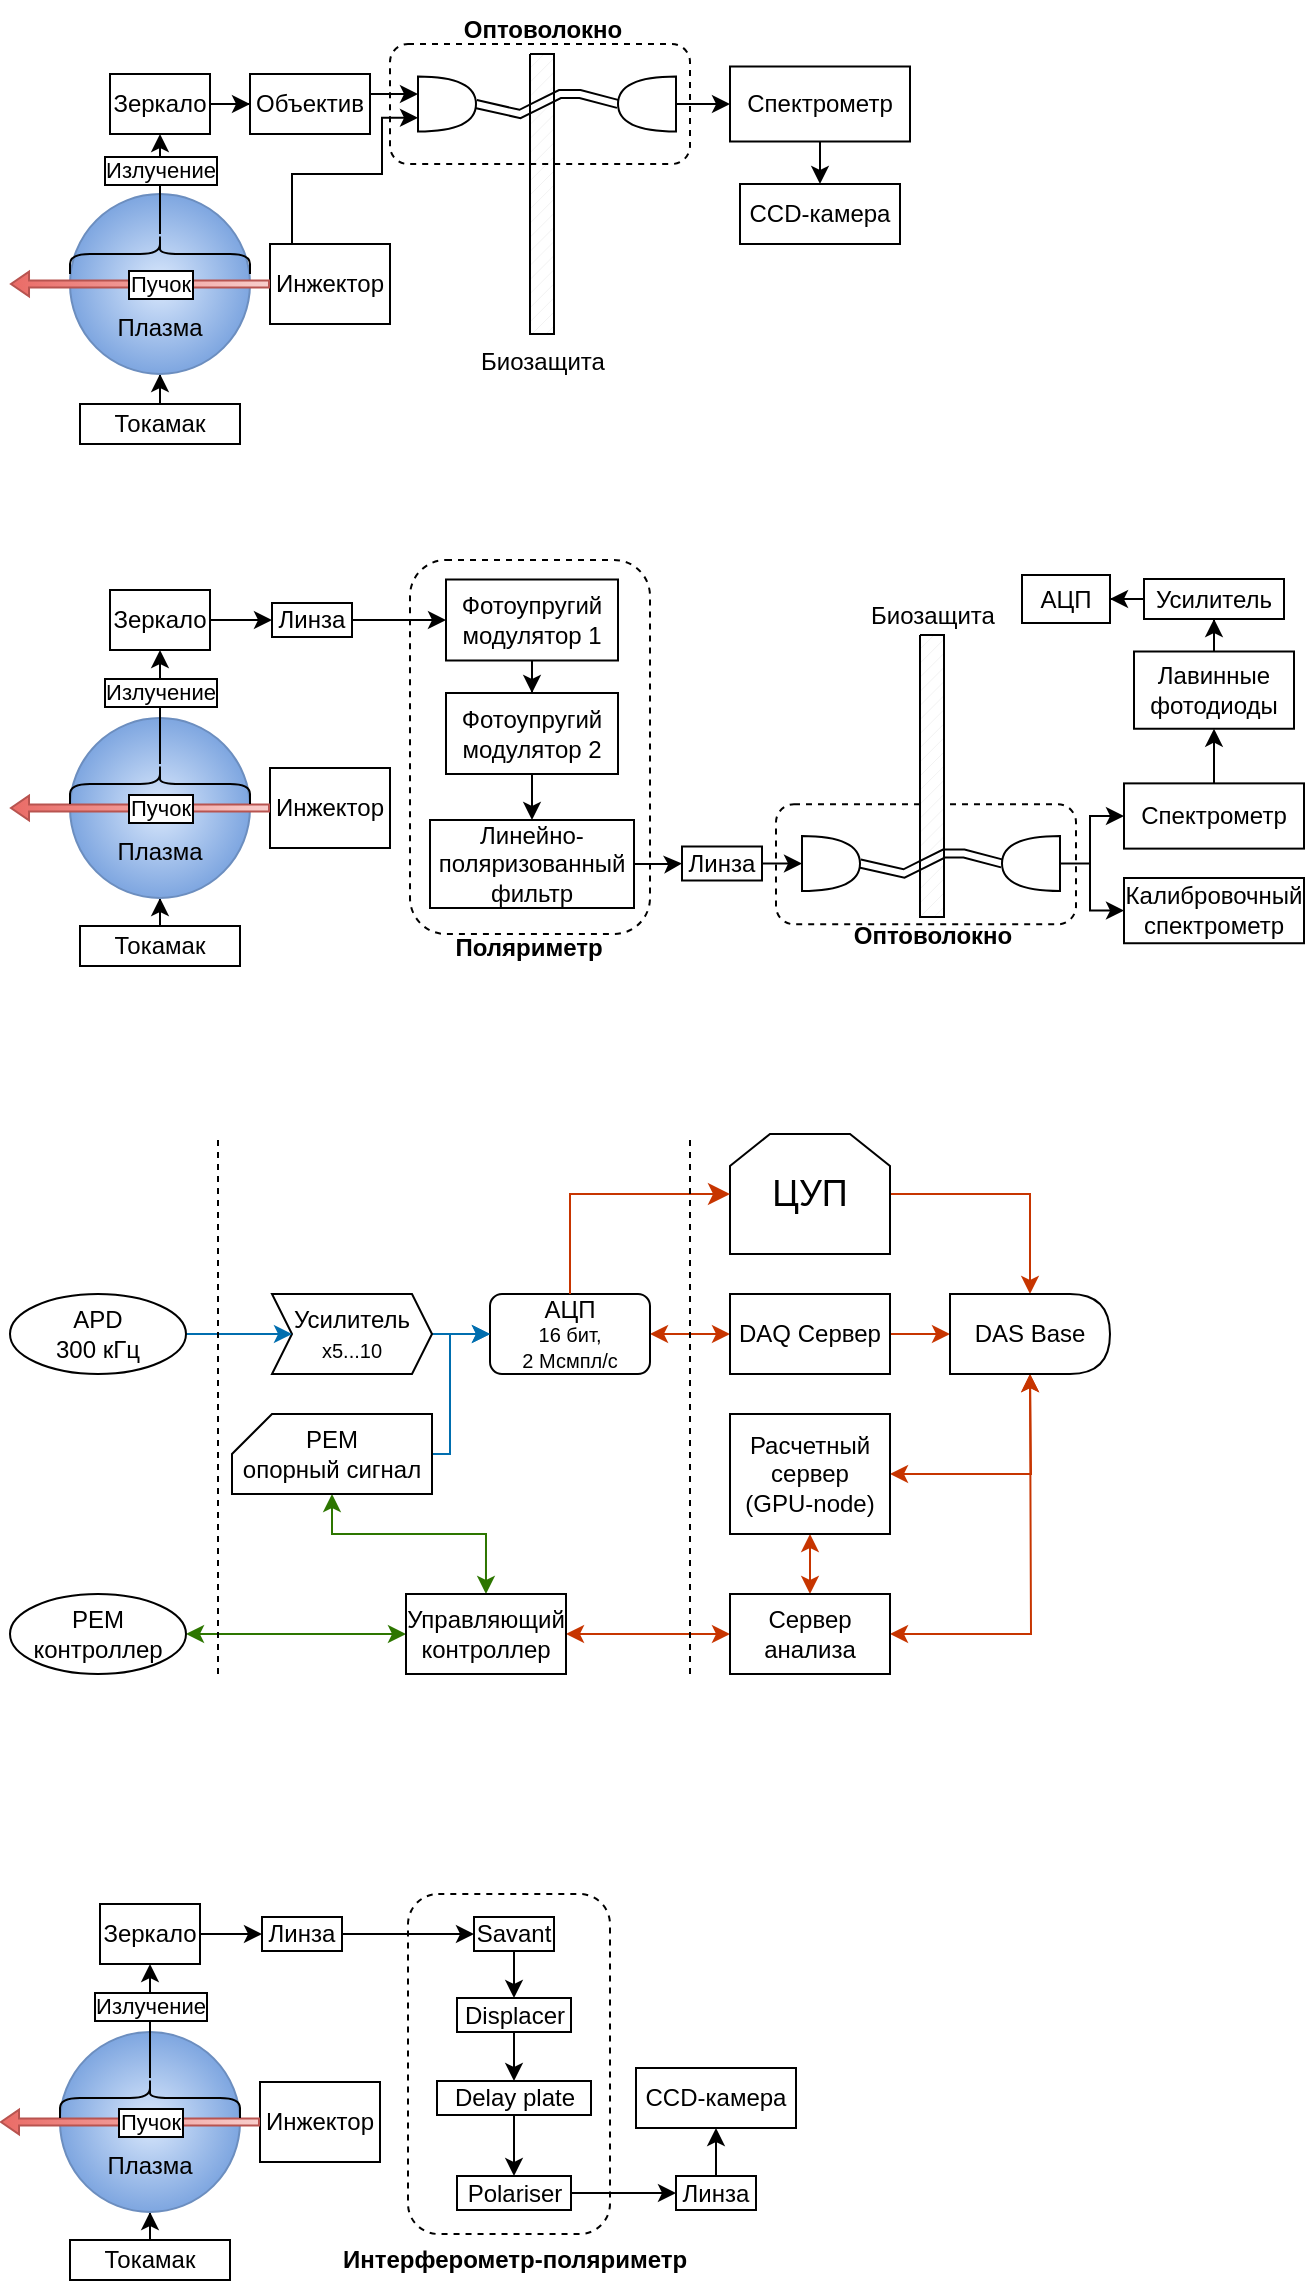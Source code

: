 <mxfile version="24.2.1" type="github">
  <diagram name="Страница — 1" id="sO5Hfu04q_IPDvUDmRCp">
    <mxGraphModel dx="797" dy="477" grid="1" gridSize="10" guides="1" tooltips="1" connect="1" arrows="1" fold="1" page="1" pageScale="1" pageWidth="827" pageHeight="1169" math="0" shadow="0">
      <root>
        <mxCell id="0" />
        <mxCell id="1" parent="0" />
        <mxCell id="oVD-AEJCte70YSTXyg2e-155" value="&lt;div&gt;&lt;br&gt;&lt;/div&gt;" style="rounded=1;whiteSpace=wrap;html=1;fillColor=none;dashed=1;" parent="1" vertex="1">
          <mxGeometry x="423" y="485.13" width="150" height="60" as="geometry" />
        </mxCell>
        <mxCell id="oVD-AEJCte70YSTXyg2e-120" value="" style="rounded=1;whiteSpace=wrap;html=1;dashed=1;fillColor=none;" parent="1" vertex="1">
          <mxGeometry x="240" y="363" width="120" height="187" as="geometry" />
        </mxCell>
        <mxCell id="oVD-AEJCte70YSTXyg2e-181" style="edgeStyle=orthogonalEdgeStyle;rounded=0;orthogonalLoop=1;jettySize=auto;html=1;exitX=0.25;exitY=0;exitDx=0;exitDy=0;entryX=0;entryY=0.75;entryDx=0;entryDy=0;entryPerimeter=0;" parent="1" source="oVD-AEJCte70YSTXyg2e-20" target="oVD-AEJCte70YSTXyg2e-131" edge="1">
          <mxGeometry relative="1" as="geometry">
            <mxPoint x="240.0" y="141.875" as="targetPoint" />
            <mxPoint x="181" y="205" as="sourcePoint" />
            <Array as="points">
              <mxPoint x="181" y="205" />
              <mxPoint x="181" y="170" />
              <mxPoint x="226" y="170" />
              <mxPoint x="226" y="142" />
            </Array>
          </mxGeometry>
        </mxCell>
        <mxCell id="oVD-AEJCte70YSTXyg2e-20" value="Инжектор" style="rounded=0;whiteSpace=wrap;html=1;" parent="1" vertex="1">
          <mxGeometry x="170" y="205" width="60" height="40" as="geometry" />
        </mxCell>
        <mxCell id="oVD-AEJCte70YSTXyg2e-39" value="" style="edgeStyle=orthogonalEdgeStyle;rounded=0;orthogonalLoop=1;jettySize=auto;html=1;" parent="1" source="oVD-AEJCte70YSTXyg2e-21" target="oVD-AEJCte70YSTXyg2e-29" edge="1">
          <mxGeometry relative="1" as="geometry" />
        </mxCell>
        <mxCell id="oVD-AEJCte70YSTXyg2e-21" value="Токамак" style="rounded=0;whiteSpace=wrap;html=1;" parent="1" vertex="1">
          <mxGeometry x="75" y="285" width="80" height="20" as="geometry" />
        </mxCell>
        <mxCell id="oVD-AEJCte70YSTXyg2e-29" value="&lt;div&gt;&lt;br&gt;&lt;/div&gt;&lt;div&gt;&lt;br&gt;&lt;/div&gt;&lt;div&gt;&lt;br&gt;&lt;/div&gt;&lt;div&gt;&lt;span style=&quot;background-color: initial;&quot;&gt;Плазма&lt;/span&gt;&lt;br&gt;&lt;/div&gt;" style="ellipse;whiteSpace=wrap;html=1;aspect=fixed;fillColor=#dae8fc;strokeColor=#6c8ebf;gradientColor=#7ea6e0;gradientDirection=radial;" parent="1" vertex="1">
          <mxGeometry x="70" y="180" width="90" height="90" as="geometry" />
        </mxCell>
        <mxCell id="oVD-AEJCte70YSTXyg2e-32" value="" style="shape=flexArrow;endArrow=classic;html=1;rounded=0;exitX=0;exitY=0.5;exitDx=0;exitDy=0;fillColor=#f8cecc;width=3.6;endSize=2.668;endWidth=7.76;gradientColor=#ea6b66;strokeColor=#b85450;gradientDirection=west;" parent="1" source="oVD-AEJCte70YSTXyg2e-20" edge="1">
          <mxGeometry width="50" height="50" relative="1" as="geometry">
            <mxPoint x="130" y="130" as="sourcePoint" />
            <mxPoint x="40" y="225" as="targetPoint" />
          </mxGeometry>
        </mxCell>
        <mxCell id="oVD-AEJCte70YSTXyg2e-33" value="Пучок" style="edgeLabel;html=1;align=center;verticalAlign=middle;resizable=0;points=[];labelBorderColor=default;" parent="oVD-AEJCte70YSTXyg2e-32" vertex="1" connectable="0">
          <mxGeometry x="-0.342" y="1" relative="1" as="geometry">
            <mxPoint x="-12" y="-1" as="offset" />
          </mxGeometry>
        </mxCell>
        <mxCell id="oVD-AEJCte70YSTXyg2e-44" value="" style="edgeStyle=orthogonalEdgeStyle;rounded=0;orthogonalLoop=1;jettySize=auto;html=1;" parent="1" source="oVD-AEJCte70YSTXyg2e-42" target="oVD-AEJCte70YSTXyg2e-43" edge="1">
          <mxGeometry relative="1" as="geometry" />
        </mxCell>
        <mxCell id="oVD-AEJCte70YSTXyg2e-45" value="Излучение" style="edgeLabel;html=1;align=center;verticalAlign=middle;resizable=0;points=[];labelBorderColor=default;" parent="oVD-AEJCte70YSTXyg2e-44" vertex="1" connectable="0">
          <mxGeometry x="-0.405" relative="1" as="geometry">
            <mxPoint y="-17" as="offset" />
          </mxGeometry>
        </mxCell>
        <mxCell id="oVD-AEJCte70YSTXyg2e-42" value="" style="shape=curlyBracket;whiteSpace=wrap;html=1;rounded=1;flipH=1;labelPosition=right;verticalLabelPosition=middle;align=left;verticalAlign=middle;rotation=-90;size=0.5;" parent="1" vertex="1">
          <mxGeometry x="105" y="165" width="20" height="90" as="geometry" />
        </mxCell>
        <mxCell id="oVD-AEJCte70YSTXyg2e-47" value="" style="edgeStyle=orthogonalEdgeStyle;rounded=0;orthogonalLoop=1;jettySize=auto;html=1;" parent="1" source="oVD-AEJCte70YSTXyg2e-43" target="oVD-AEJCte70YSTXyg2e-46" edge="1">
          <mxGeometry relative="1" as="geometry" />
        </mxCell>
        <mxCell id="oVD-AEJCte70YSTXyg2e-43" value="Зеркало" style="rounded=0;whiteSpace=wrap;html=1;" parent="1" vertex="1">
          <mxGeometry x="90" y="120" width="50" height="30" as="geometry" />
        </mxCell>
        <mxCell id="oVD-AEJCte70YSTXyg2e-133" value="" style="edgeStyle=orthogonalEdgeStyle;rounded=0;orthogonalLoop=1;jettySize=auto;html=1;" parent="1" source="oVD-AEJCte70YSTXyg2e-46" target="oVD-AEJCte70YSTXyg2e-131" edge="1">
          <mxGeometry relative="1" as="geometry">
            <Array as="points">
              <mxPoint x="230" y="130" />
              <mxPoint x="230" y="130" />
            </Array>
          </mxGeometry>
        </mxCell>
        <mxCell id="oVD-AEJCte70YSTXyg2e-46" value="Объектив" style="rounded=0;whiteSpace=wrap;html=1;" parent="1" vertex="1">
          <mxGeometry x="160" y="120" width="60" height="30" as="geometry" />
        </mxCell>
        <mxCell id="oVD-AEJCte70YSTXyg2e-52" value="Биозащита" style="verticalLabelPosition=bottom;verticalAlign=top;html=1;shape=mxgraph.basic.patternFillRect;fillStyle=diag;step=5;fillStrokeWidth=0.2;fillStrokeColor=#dddddd;" parent="1" vertex="1">
          <mxGeometry x="300" y="110" width="12" height="140" as="geometry" />
        </mxCell>
        <mxCell id="oVD-AEJCte70YSTXyg2e-54" value="" style="curved=1;endArrow=classic;html=1;rounded=0;exitX=1;exitY=0.5;exitDx=0;exitDy=0;entryX=1;entryY=0.5;entryDx=0;entryDy=0;shape=link;entryPerimeter=0;exitPerimeter=0;" parent="1" source="oVD-AEJCte70YSTXyg2e-131" target="oVD-AEJCte70YSTXyg2e-136" edge="1">
          <mxGeometry width="50" height="50" relative="1" as="geometry">
            <mxPoint x="275" y="135" as="sourcePoint" />
            <mxPoint x="345" y="135" as="targetPoint" />
            <Array as="points">
              <mxPoint x="295" y="140" />
              <mxPoint x="305" y="135" />
              <mxPoint x="315" y="130" />
              <mxPoint x="325" y="130" />
            </Array>
          </mxGeometry>
        </mxCell>
        <mxCell id="oVD-AEJCte70YSTXyg2e-174" value="" style="edgeStyle=orthogonalEdgeStyle;rounded=0;orthogonalLoop=1;jettySize=auto;html=1;" parent="1" source="oVD-AEJCte70YSTXyg2e-56" target="oVD-AEJCte70YSTXyg2e-58" edge="1">
          <mxGeometry relative="1" as="geometry" />
        </mxCell>
        <mxCell id="oVD-AEJCte70YSTXyg2e-56" value="Спектрометр" style="rounded=0;whiteSpace=wrap;html=1;" parent="1" vertex="1">
          <mxGeometry x="400" y="116.25" width="90" height="37.5" as="geometry" />
        </mxCell>
        <mxCell id="oVD-AEJCte70YSTXyg2e-58" value="CCD-камера" style="rounded=0;whiteSpace=wrap;html=1;" parent="1" vertex="1">
          <mxGeometry x="405" y="175" width="80" height="30" as="geometry" />
        </mxCell>
        <mxCell id="oVD-AEJCte70YSTXyg2e-81" value="Инжектор" style="rounded=0;whiteSpace=wrap;html=1;" parent="1" vertex="1">
          <mxGeometry x="170" y="467" width="60" height="40" as="geometry" />
        </mxCell>
        <mxCell id="oVD-AEJCte70YSTXyg2e-82" value="" style="edgeStyle=orthogonalEdgeStyle;rounded=0;orthogonalLoop=1;jettySize=auto;html=1;" parent="1" source="oVD-AEJCte70YSTXyg2e-83" target="oVD-AEJCte70YSTXyg2e-84" edge="1">
          <mxGeometry relative="1" as="geometry" />
        </mxCell>
        <mxCell id="oVD-AEJCte70YSTXyg2e-83" value="Токамак" style="rounded=0;whiteSpace=wrap;html=1;" parent="1" vertex="1">
          <mxGeometry x="75" y="546" width="80" height="20" as="geometry" />
        </mxCell>
        <mxCell id="oVD-AEJCte70YSTXyg2e-84" value="&lt;div&gt;&lt;br&gt;&lt;/div&gt;&lt;div&gt;&lt;br&gt;&lt;/div&gt;&lt;div&gt;&lt;br&gt;&lt;/div&gt;&lt;div&gt;&lt;span style=&quot;background-color: initial;&quot;&gt;Плазма&lt;/span&gt;&lt;br&gt;&lt;/div&gt;" style="ellipse;whiteSpace=wrap;html=1;aspect=fixed;fillColor=#dae8fc;strokeColor=#6c8ebf;gradientColor=#7ea6e0;gradientDirection=radial;" parent="1" vertex="1">
          <mxGeometry x="70" y="442" width="90" height="90" as="geometry" />
        </mxCell>
        <mxCell id="oVD-AEJCte70YSTXyg2e-85" value="" style="shape=flexArrow;endArrow=classic;html=1;rounded=0;exitX=0;exitY=0.5;exitDx=0;exitDy=0;fillColor=#f8cecc;width=3.6;endSize=2.668;endWidth=7.76;gradientColor=#ea6b66;strokeColor=#b85450;gradientDirection=west;" parent="1" source="oVD-AEJCte70YSTXyg2e-81" edge="1">
          <mxGeometry width="50" height="50" relative="1" as="geometry">
            <mxPoint x="130" y="392" as="sourcePoint" />
            <mxPoint x="40" y="487" as="targetPoint" />
          </mxGeometry>
        </mxCell>
        <mxCell id="oVD-AEJCte70YSTXyg2e-86" value="Пучок" style="edgeLabel;html=1;align=center;verticalAlign=middle;resizable=0;points=[];labelBorderColor=default;" parent="oVD-AEJCte70YSTXyg2e-85" vertex="1" connectable="0">
          <mxGeometry x="-0.342" y="1" relative="1" as="geometry">
            <mxPoint x="-12" y="-1" as="offset" />
          </mxGeometry>
        </mxCell>
        <mxCell id="oVD-AEJCte70YSTXyg2e-87" value="" style="edgeStyle=orthogonalEdgeStyle;rounded=0;orthogonalLoop=1;jettySize=auto;html=1;" parent="1" source="oVD-AEJCte70YSTXyg2e-89" target="oVD-AEJCte70YSTXyg2e-91" edge="1">
          <mxGeometry relative="1" as="geometry" />
        </mxCell>
        <mxCell id="oVD-AEJCte70YSTXyg2e-88" value="Излучение" style="edgeLabel;html=1;align=center;verticalAlign=middle;resizable=0;points=[];labelBorderColor=default;" parent="oVD-AEJCte70YSTXyg2e-87" vertex="1" connectable="0">
          <mxGeometry x="-0.405" relative="1" as="geometry">
            <mxPoint y="-19" as="offset" />
          </mxGeometry>
        </mxCell>
        <mxCell id="oVD-AEJCte70YSTXyg2e-89" value="" style="shape=curlyBracket;whiteSpace=wrap;html=1;rounded=1;flipH=1;labelPosition=right;verticalLabelPosition=middle;align=left;verticalAlign=middle;rotation=-90;size=0.5;" parent="1" vertex="1">
          <mxGeometry x="105" y="430" width="20" height="90" as="geometry" />
        </mxCell>
        <mxCell id="oVD-AEJCte70YSTXyg2e-103" value="" style="edgeStyle=orthogonalEdgeStyle;rounded=0;orthogonalLoop=1;jettySize=auto;html=1;" parent="1" source="oVD-AEJCte70YSTXyg2e-91" target="oVD-AEJCte70YSTXyg2e-102" edge="1">
          <mxGeometry relative="1" as="geometry" />
        </mxCell>
        <mxCell id="oVD-AEJCte70YSTXyg2e-91" value="Зеркало" style="rounded=0;whiteSpace=wrap;html=1;" parent="1" vertex="1">
          <mxGeometry x="90" y="378" width="50" height="30" as="geometry" />
        </mxCell>
        <mxCell id="oVD-AEJCte70YSTXyg2e-108" value="" style="edgeStyle=orthogonalEdgeStyle;rounded=0;orthogonalLoop=1;jettySize=auto;html=1;" parent="1" source="oVD-AEJCte70YSTXyg2e-102" target="oVD-AEJCte70YSTXyg2e-104" edge="1">
          <mxGeometry relative="1" as="geometry" />
        </mxCell>
        <mxCell id="oVD-AEJCte70YSTXyg2e-102" value="Линза" style="rounded=0;whiteSpace=wrap;html=1;" parent="1" vertex="1">
          <mxGeometry x="171" y="384.5" width="40" height="17" as="geometry" />
        </mxCell>
        <mxCell id="oVD-AEJCte70YSTXyg2e-163" value="" style="edgeStyle=orthogonalEdgeStyle;rounded=0;orthogonalLoop=1;jettySize=auto;html=1;" parent="1" source="oVD-AEJCte70YSTXyg2e-104" target="oVD-AEJCte70YSTXyg2e-107" edge="1">
          <mxGeometry relative="1" as="geometry" />
        </mxCell>
        <mxCell id="oVD-AEJCte70YSTXyg2e-104" value="Фотоупругий модулятор 1" style="rounded=0;whiteSpace=wrap;html=1;" parent="1" vertex="1">
          <mxGeometry x="258" y="372.75" width="86" height="40.5" as="geometry" />
        </mxCell>
        <mxCell id="oVD-AEJCte70YSTXyg2e-168" style="edgeStyle=orthogonalEdgeStyle;rounded=0;orthogonalLoop=1;jettySize=auto;html=1;entryX=0;entryY=0.5;entryDx=0;entryDy=0;" parent="1" source="oVD-AEJCte70YSTXyg2e-106" target="oVD-AEJCte70YSTXyg2e-111" edge="1">
          <mxGeometry relative="1" as="geometry" />
        </mxCell>
        <mxCell id="oVD-AEJCte70YSTXyg2e-106" value="Линейно-поляризованный фильтр" style="rounded=0;whiteSpace=wrap;html=1;" parent="1" vertex="1">
          <mxGeometry x="250" y="493" width="102" height="44" as="geometry" />
        </mxCell>
        <mxCell id="oVD-AEJCte70YSTXyg2e-164" value="" style="edgeStyle=orthogonalEdgeStyle;rounded=0;orthogonalLoop=1;jettySize=auto;html=1;" parent="1" source="oVD-AEJCte70YSTXyg2e-107" target="oVD-AEJCte70YSTXyg2e-106" edge="1">
          <mxGeometry relative="1" as="geometry" />
        </mxCell>
        <mxCell id="oVD-AEJCte70YSTXyg2e-107" value="Фотоупругий модулятор 2" style="rounded=0;whiteSpace=wrap;html=1;" parent="1" vertex="1">
          <mxGeometry x="258" y="429.5" width="86" height="40.5" as="geometry" />
        </mxCell>
        <mxCell id="oVD-AEJCte70YSTXyg2e-111" value="Линза" style="rounded=0;whiteSpace=wrap;html=1;" parent="1" vertex="1">
          <mxGeometry x="376" y="506.25" width="40" height="17" as="geometry" />
        </mxCell>
        <mxCell id="oVD-AEJCte70YSTXyg2e-124" value="Поляриметр" style="text;html=1;align=center;verticalAlign=middle;resizable=0;points=[];autosize=1;strokeColor=none;fillColor=none;fontStyle=1" parent="1" vertex="1">
          <mxGeometry x="254" y="542" width="90" height="30" as="geometry" />
        </mxCell>
        <mxCell id="oVD-AEJCte70YSTXyg2e-170" style="edgeStyle=orthogonalEdgeStyle;rounded=0;orthogonalLoop=1;jettySize=auto;html=1;entryX=0.5;entryY=1;entryDx=0;entryDy=0;" parent="1" source="oVD-AEJCte70YSTXyg2e-126" target="oVD-AEJCte70YSTXyg2e-129" edge="1">
          <mxGeometry relative="1" as="geometry" />
        </mxCell>
        <mxCell id="oVD-AEJCte70YSTXyg2e-188" style="edgeStyle=orthogonalEdgeStyle;rounded=0;orthogonalLoop=1;jettySize=auto;html=1;exitX=0;exitY=0.5;exitDx=0;exitDy=0;endArrow=none;endFill=0;startArrow=classic;startFill=1;" parent="1" source="oVD-AEJCte70YSTXyg2e-126" edge="1">
          <mxGeometry relative="1" as="geometry">
            <mxPoint x="580" y="520" as="targetPoint" />
          </mxGeometry>
        </mxCell>
        <mxCell id="oVD-AEJCte70YSTXyg2e-126" value="Спектрометр" style="rounded=0;whiteSpace=wrap;html=1;" parent="1" vertex="1">
          <mxGeometry x="597" y="474.69" width="90" height="32.62" as="geometry" />
        </mxCell>
        <mxCell id="oVD-AEJCte70YSTXyg2e-171" style="edgeStyle=orthogonalEdgeStyle;rounded=0;orthogonalLoop=1;jettySize=auto;html=1;entryX=0.5;entryY=1;entryDx=0;entryDy=0;" parent="1" source="oVD-AEJCte70YSTXyg2e-129" target="oVD-AEJCte70YSTXyg2e-156" edge="1">
          <mxGeometry relative="1" as="geometry" />
        </mxCell>
        <mxCell id="oVD-AEJCte70YSTXyg2e-129" value="Лавинные фотодиоды" style="rounded=0;whiteSpace=wrap;html=1;" parent="1" vertex="1">
          <mxGeometry x="602" y="408.75" width="80" height="38.62" as="geometry" />
        </mxCell>
        <mxCell id="oVD-AEJCte70YSTXyg2e-131" value="" style="shape=or;whiteSpace=wrap;html=1;" parent="1" vertex="1">
          <mxGeometry x="244" y="121.25" width="29" height="27.5" as="geometry" />
        </mxCell>
        <mxCell id="oVD-AEJCte70YSTXyg2e-137" value="" style="edgeStyle=orthogonalEdgeStyle;rounded=0;orthogonalLoop=1;jettySize=auto;html=1;" parent="1" source="oVD-AEJCte70YSTXyg2e-136" target="oVD-AEJCte70YSTXyg2e-56" edge="1">
          <mxGeometry relative="1" as="geometry" />
        </mxCell>
        <mxCell id="oVD-AEJCte70YSTXyg2e-136" value="" style="shape=or;whiteSpace=wrap;html=1;rotation=-180;" parent="1" vertex="1">
          <mxGeometry x="344" y="121.25" width="29" height="27.5" as="geometry" />
        </mxCell>
        <mxCell id="oVD-AEJCte70YSTXyg2e-140" value="Оптоволокно" style="text;html=1;align=center;verticalAlign=middle;resizable=0;points=[];autosize=1;strokeColor=none;fillColor=none;fontStyle=1" parent="1" vertex="1">
          <mxGeometry x="256" y="83.25" width="100" height="30" as="geometry" />
        </mxCell>
        <mxCell id="oVD-AEJCte70YSTXyg2e-141" value="" style="verticalLabelPosition=bottom;verticalAlign=top;html=1;shape=mxgraph.basic.patternFillRect;fillStyle=diag;step=5;fillStrokeWidth=0.2;fillStrokeColor=#dddddd;" parent="1" vertex="1">
          <mxGeometry x="495" y="400.5" width="12" height="141" as="geometry" />
        </mxCell>
        <mxCell id="oVD-AEJCte70YSTXyg2e-142" value="" style="curved=1;endArrow=classic;html=1;rounded=0;exitX=1;exitY=0.5;exitDx=0;exitDy=0;entryX=1;entryY=0.5;entryDx=0;entryDy=0;shape=link;entryPerimeter=0;exitPerimeter=0;" parent="1" source="oVD-AEJCte70YSTXyg2e-143" target="oVD-AEJCte70YSTXyg2e-144" edge="1">
          <mxGeometry width="50" height="50" relative="1" as="geometry">
            <mxPoint x="467" y="514.75" as="sourcePoint" />
            <mxPoint x="537" y="514.75" as="targetPoint" />
            <Array as="points">
              <mxPoint x="487" y="519.75" />
              <mxPoint x="497" y="514.75" />
              <mxPoint x="507" y="509.75" />
              <mxPoint x="517" y="509.75" />
            </Array>
          </mxGeometry>
        </mxCell>
        <mxCell id="oVD-AEJCte70YSTXyg2e-143" value="" style="shape=or;whiteSpace=wrap;html=1;" parent="1" vertex="1">
          <mxGeometry x="436" y="501" width="29" height="27.5" as="geometry" />
        </mxCell>
        <mxCell id="oVD-AEJCte70YSTXyg2e-144" value="" style="shape=or;whiteSpace=wrap;html=1;rotation=-180;" parent="1" vertex="1">
          <mxGeometry x="536" y="501" width="29" height="27.5" as="geometry" />
        </mxCell>
        <mxCell id="oVD-AEJCte70YSTXyg2e-146" value="Оптоволокно" style="text;html=1;align=center;verticalAlign=middle;resizable=0;points=[];autosize=1;strokeColor=none;fillColor=none;fontStyle=1" parent="1" vertex="1">
          <mxGeometry x="451" y="535.5" width="100" height="30" as="geometry" />
        </mxCell>
        <mxCell id="oVD-AEJCte70YSTXyg2e-150" style="edgeStyle=orthogonalEdgeStyle;rounded=0;orthogonalLoop=1;jettySize=auto;html=1;exitX=1;exitY=0.5;exitDx=0;exitDy=0;entryX=0;entryY=0.5;entryDx=0;entryDy=0;entryPerimeter=0;" parent="1" source="oVD-AEJCte70YSTXyg2e-111" target="oVD-AEJCte70YSTXyg2e-143" edge="1">
          <mxGeometry relative="1" as="geometry" />
        </mxCell>
        <mxCell id="oVD-AEJCte70YSTXyg2e-191" style="edgeStyle=orthogonalEdgeStyle;rounded=0;orthogonalLoop=1;jettySize=auto;html=1;entryX=1;entryY=0.5;entryDx=0;entryDy=0;" parent="1" source="oVD-AEJCte70YSTXyg2e-156" target="oVD-AEJCte70YSTXyg2e-157" edge="1">
          <mxGeometry relative="1" as="geometry" />
        </mxCell>
        <mxCell id="oVD-AEJCte70YSTXyg2e-156" value="Усилитель" style="rounded=0;whiteSpace=wrap;html=1;" parent="1" vertex="1">
          <mxGeometry x="607" y="372.5" width="70" height="20" as="geometry" />
        </mxCell>
        <mxCell id="oVD-AEJCte70YSTXyg2e-157" value="АЦП" style="rounded=0;whiteSpace=wrap;html=1;" parent="1" vertex="1">
          <mxGeometry x="546" y="370.5" width="44" height="24" as="geometry" />
        </mxCell>
        <mxCell id="oVD-AEJCte70YSTXyg2e-173" value="Биозащита" style="text;html=1;align=center;verticalAlign=middle;resizable=0;points=[];autosize=1;strokeColor=none;fillColor=none;" parent="1" vertex="1">
          <mxGeometry x="456" y="375.5" width="90" height="30" as="geometry" />
        </mxCell>
        <mxCell id="oVD-AEJCte70YSTXyg2e-138" value="&lt;div&gt;&lt;br&gt;&lt;/div&gt;" style="rounded=1;whiteSpace=wrap;html=1;fillColor=none;dashed=1;" parent="1" vertex="1">
          <mxGeometry x="230" y="105" width="150" height="60" as="geometry" />
        </mxCell>
        <mxCell id="oVD-AEJCte70YSTXyg2e-189" style="edgeStyle=orthogonalEdgeStyle;rounded=0;orthogonalLoop=1;jettySize=auto;html=1;exitX=0;exitY=0.5;exitDx=0;exitDy=0;startArrow=classic;startFill=1;endArrow=none;endFill=0;" parent="1" source="oVD-AEJCte70YSTXyg2e-182" edge="1">
          <mxGeometry relative="1" as="geometry">
            <mxPoint x="580" y="510" as="targetPoint" />
          </mxGeometry>
        </mxCell>
        <mxCell id="oVD-AEJCte70YSTXyg2e-182" value="Калибровочный спектрометр" style="rounded=0;whiteSpace=wrap;html=1;" parent="1" vertex="1">
          <mxGeometry x="597" y="522" width="90" height="32.62" as="geometry" />
        </mxCell>
        <mxCell id="oVD-AEJCte70YSTXyg2e-186" value="" style="endArrow=none;html=1;rounded=0;noJump=1;orthogonal=1;exitX=0;exitY=0.5;exitDx=0;exitDy=0;exitPerimeter=0;" parent="1" source="oVD-AEJCte70YSTXyg2e-144" edge="1">
          <mxGeometry width="50" height="50" relative="1" as="geometry">
            <mxPoint x="570" y="519.788" as="sourcePoint" />
            <mxPoint x="580" y="514.788" as="targetPoint" />
          </mxGeometry>
        </mxCell>
        <mxCell id="oVD-AEJCte70YSTXyg2e-228" style="edgeStyle=orthogonalEdgeStyle;rounded=0;orthogonalLoop=1;jettySize=auto;html=1;entryX=0.5;entryY=0;entryDx=0;entryDy=0;fillColor=#fa6800;strokeColor=#C73500;" parent="1" source="oVD-AEJCte70YSTXyg2e-192" target="oVD-AEJCte70YSTXyg2e-223" edge="1">
          <mxGeometry relative="1" as="geometry" />
        </mxCell>
        <mxCell id="oVD-AEJCte70YSTXyg2e-192" value="&lt;font style=&quot;font-size: 18px;&quot;&gt;ЦУП&lt;/font&gt;" style="shape=loopLimit;whiteSpace=wrap;html=1;" parent="1" vertex="1">
          <mxGeometry x="400" y="650" width="80" height="60" as="geometry" />
        </mxCell>
        <mxCell id="oVD-AEJCte70YSTXyg2e-229" value="" style="edgeStyle=orthogonalEdgeStyle;rounded=0;orthogonalLoop=1;jettySize=auto;html=1;startArrow=classic;startFill=1;fillColor=#fa6800;strokeColor=#C73500;" parent="1" source="oVD-AEJCte70YSTXyg2e-193" target="oVD-AEJCte70YSTXyg2e-218" edge="1">
          <mxGeometry relative="1" as="geometry" />
        </mxCell>
        <mxCell id="oVD-AEJCte70YSTXyg2e-193" value="&lt;p style=&quot;line-height: 100%;&quot;&gt;АЦП&lt;br&gt;&lt;font style=&quot;font-size: 10px;&quot;&gt;16 бит,&lt;br&gt;2 Мсмпл/с&lt;/font&gt;&lt;/p&gt;" style="rounded=1;whiteSpace=wrap;html=1;" parent="1" vertex="1">
          <mxGeometry x="280" y="730" width="80" height="40" as="geometry" />
        </mxCell>
        <mxCell id="oVD-AEJCte70YSTXyg2e-198" value="" style="edgeStyle=orthogonalEdgeStyle;rounded=0;orthogonalLoop=1;jettySize=auto;html=1;fillColor=#1ba1e2;strokeColor=#006EAF;" parent="1" source="oVD-AEJCte70YSTXyg2e-197" target="oVD-AEJCte70YSTXyg2e-193" edge="1">
          <mxGeometry relative="1" as="geometry" />
        </mxCell>
        <mxCell id="oVD-AEJCte70YSTXyg2e-197" value="Усилитель&lt;br&gt;&lt;font style=&quot;font-size: 10px;&quot;&gt;х5...10&lt;/font&gt;" style="shape=step;perimeter=stepPerimeter;whiteSpace=wrap;html=1;fixedSize=1;size=10;" parent="1" vertex="1">
          <mxGeometry x="171" y="730" width="80" height="40" as="geometry" />
        </mxCell>
        <mxCell id="oVD-AEJCte70YSTXyg2e-203" value="" style="edgeStyle=orthogonalEdgeStyle;rounded=0;orthogonalLoop=1;jettySize=auto;html=1;fillColor=#1ba1e2;strokeColor=#006EAF;" parent="1" source="oVD-AEJCte70YSTXyg2e-202" target="oVD-AEJCte70YSTXyg2e-197" edge="1">
          <mxGeometry relative="1" as="geometry" />
        </mxCell>
        <mxCell id="oVD-AEJCte70YSTXyg2e-202" value="APD&lt;br&gt;300 кГц" style="ellipse;whiteSpace=wrap;html=1;" parent="1" vertex="1">
          <mxGeometry x="40" y="730" width="88" height="40" as="geometry" />
        </mxCell>
        <mxCell id="oVD-AEJCte70YSTXyg2e-206" style="edgeStyle=orthogonalEdgeStyle;rounded=0;orthogonalLoop=1;jettySize=auto;html=1;entryX=0;entryY=0.5;entryDx=0;entryDy=0;fillColor=#1ba1e2;strokeColor=#006EAF;" parent="1" source="oVD-AEJCte70YSTXyg2e-204" target="oVD-AEJCte70YSTXyg2e-193" edge="1">
          <mxGeometry relative="1" as="geometry">
            <Array as="points">
              <mxPoint x="260" y="810" />
              <mxPoint x="260" y="750" />
            </Array>
          </mxGeometry>
        </mxCell>
        <mxCell id="oVD-AEJCte70YSTXyg2e-215" style="edgeStyle=orthogonalEdgeStyle;rounded=0;orthogonalLoop=1;jettySize=auto;html=1;entryX=0.5;entryY=0;entryDx=0;entryDy=0;startArrow=classic;startFill=1;fillColor=#60a917;strokeColor=#2D7600;exitX=0.5;exitY=1;exitDx=0;exitDy=0;exitPerimeter=0;" parent="1" source="oVD-AEJCte70YSTXyg2e-204" edge="1">
          <mxGeometry relative="1" as="geometry">
            <mxPoint x="277.99" y="880" as="targetPoint" />
            <mxPoint x="199.998" y="830" as="sourcePoint" />
            <Array as="points">
              <mxPoint x="201" y="850" />
              <mxPoint x="278" y="850" />
            </Array>
          </mxGeometry>
        </mxCell>
        <mxCell id="oVD-AEJCte70YSTXyg2e-204" value="PEM &lt;br&gt;опорный сигнал" style="shape=card;whiteSpace=wrap;html=1;size=20;" parent="1" vertex="1">
          <mxGeometry x="151" y="790" width="100" height="40" as="geometry" />
        </mxCell>
        <mxCell id="oVD-AEJCte70YSTXyg2e-209" style="edgeStyle=orthogonalEdgeStyle;rounded=0;orthogonalLoop=1;jettySize=auto;html=1;entryX=0;entryY=0.5;entryDx=0;entryDy=0;startArrow=classic;startFill=1;fillColor=#60a917;strokeColor=#2D7600;" parent="1" source="oVD-AEJCte70YSTXyg2e-207" target="oVD-AEJCte70YSTXyg2e-208" edge="1">
          <mxGeometry relative="1" as="geometry" />
        </mxCell>
        <mxCell id="oVD-AEJCte70YSTXyg2e-207" value="PEM контроллер" style="ellipse;whiteSpace=wrap;html=1;" parent="1" vertex="1">
          <mxGeometry x="40" y="880" width="88" height="40" as="geometry" />
        </mxCell>
        <mxCell id="oVD-AEJCte70YSTXyg2e-224" value="" style="edgeStyle=orthogonalEdgeStyle;rounded=0;orthogonalLoop=1;jettySize=auto;html=1;startArrow=classic;startFill=1;fillColor=#fa6800;strokeColor=#C73500;" parent="1" source="oVD-AEJCte70YSTXyg2e-208" target="oVD-AEJCte70YSTXyg2e-219" edge="1">
          <mxGeometry relative="1" as="geometry" />
        </mxCell>
        <mxCell id="oVD-AEJCte70YSTXyg2e-208" value="Управляющий контроллер" style="rounded=0;whiteSpace=wrap;html=1;" parent="1" vertex="1">
          <mxGeometry x="238" y="880" width="80" height="40" as="geometry" />
        </mxCell>
        <mxCell id="oVD-AEJCte70YSTXyg2e-230" value="" style="edgeStyle=orthogonalEdgeStyle;rounded=0;orthogonalLoop=1;jettySize=auto;html=1;fillColor=#fa6800;strokeColor=#C73500;" parent="1" source="oVD-AEJCte70YSTXyg2e-218" target="oVD-AEJCte70YSTXyg2e-223" edge="1">
          <mxGeometry relative="1" as="geometry" />
        </mxCell>
        <mxCell id="oVD-AEJCte70YSTXyg2e-218" value="DAQ Сервер" style="rounded=0;whiteSpace=wrap;html=1;" parent="1" vertex="1">
          <mxGeometry x="400" y="730" width="80" height="40" as="geometry" />
        </mxCell>
        <mxCell id="oVD-AEJCte70YSTXyg2e-225" value="" style="edgeStyle=orthogonalEdgeStyle;rounded=0;orthogonalLoop=1;jettySize=auto;html=1;startArrow=classic;startFill=1;fillColor=#fa6800;strokeColor=#C73500;" parent="1" source="oVD-AEJCte70YSTXyg2e-219" target="oVD-AEJCte70YSTXyg2e-221" edge="1">
          <mxGeometry relative="1" as="geometry" />
        </mxCell>
        <mxCell id="oVD-AEJCte70YSTXyg2e-238" style="edgeStyle=orthogonalEdgeStyle;rounded=0;orthogonalLoop=1;jettySize=auto;html=1;jumpStyle=none;fillColor=#fa6800;strokeColor=#C73500;startArrow=classic;startFill=1;" parent="1" source="oVD-AEJCte70YSTXyg2e-219" edge="1">
          <mxGeometry relative="1" as="geometry">
            <mxPoint x="550.0" y="770.0" as="targetPoint" />
          </mxGeometry>
        </mxCell>
        <mxCell id="oVD-AEJCte70YSTXyg2e-219" value="Сервер анализа" style="rounded=0;whiteSpace=wrap;html=1;" parent="1" vertex="1">
          <mxGeometry x="400" y="880" width="80" height="40" as="geometry" />
        </mxCell>
        <mxCell id="oVD-AEJCte70YSTXyg2e-239" style="edgeStyle=orthogonalEdgeStyle;rounded=0;orthogonalLoop=1;jettySize=auto;html=1;fillColor=#fa6800;strokeColor=#C73500;startArrow=classic;startFill=1;" parent="1" source="oVD-AEJCte70YSTXyg2e-221" edge="1">
          <mxGeometry relative="1" as="geometry">
            <mxPoint x="550" y="770" as="targetPoint" />
          </mxGeometry>
        </mxCell>
        <mxCell id="oVD-AEJCte70YSTXyg2e-221" value="Расчетный сервер&lt;br&gt;(GPU-node)" style="rounded=0;whiteSpace=wrap;html=1;" parent="1" vertex="1">
          <mxGeometry x="400" y="790" width="80" height="60" as="geometry" />
        </mxCell>
        <mxCell id="oVD-AEJCte70YSTXyg2e-223" value="DAS Base" style="shape=delay;whiteSpace=wrap;html=1;" parent="1" vertex="1">
          <mxGeometry x="510" y="730" width="80" height="40" as="geometry" />
        </mxCell>
        <mxCell id="oVD-AEJCte70YSTXyg2e-235" value="" style="edgeStyle=segmentEdgeStyle;endArrow=none;html=1;curved=0;rounded=0;endSize=8;startSize=8;endFill=0;startArrow=classic;startFill=1;entryX=0.5;entryY=0;entryDx=0;entryDy=0;exitX=0;exitY=0.5;exitDx=0;exitDy=0;fillColor=#fa6800;strokeColor=#C73500;" parent="1" source="oVD-AEJCte70YSTXyg2e-192" target="oVD-AEJCte70YSTXyg2e-193" edge="1">
          <mxGeometry width="50" height="50" relative="1" as="geometry">
            <mxPoint x="285" y="690" as="sourcePoint" />
            <mxPoint x="335" y="640" as="targetPoint" />
          </mxGeometry>
        </mxCell>
        <mxCell id="oVD-AEJCte70YSTXyg2e-236" value="" style="endArrow=none;dashed=1;html=1;rounded=0;" parent="1" edge="1">
          <mxGeometry width="50" height="50" relative="1" as="geometry">
            <mxPoint x="380" y="920" as="sourcePoint" />
            <mxPoint x="380" y="650" as="targetPoint" />
          </mxGeometry>
        </mxCell>
        <mxCell id="oVD-AEJCte70YSTXyg2e-237" value="" style="endArrow=none;dashed=1;html=1;rounded=0;" parent="1" edge="1">
          <mxGeometry width="50" height="50" relative="1" as="geometry">
            <mxPoint x="144" y="920" as="sourcePoint" />
            <mxPoint x="144" y="650" as="targetPoint" />
          </mxGeometry>
        </mxCell>
        <mxCell id="ZrLXco_QVbf2GpO7J4Ee-2" value="" style="rounded=1;whiteSpace=wrap;html=1;dashed=1;fillColor=none;" vertex="1" parent="1">
          <mxGeometry x="239" y="1030" width="101" height="170" as="geometry" />
        </mxCell>
        <mxCell id="ZrLXco_QVbf2GpO7J4Ee-3" value="Инжектор" style="rounded=0;whiteSpace=wrap;html=1;" vertex="1" parent="1">
          <mxGeometry x="165" y="1124" width="60" height="40" as="geometry" />
        </mxCell>
        <mxCell id="ZrLXco_QVbf2GpO7J4Ee-4" value="" style="edgeStyle=orthogonalEdgeStyle;rounded=0;orthogonalLoop=1;jettySize=auto;html=1;" edge="1" parent="1" source="ZrLXco_QVbf2GpO7J4Ee-5" target="ZrLXco_QVbf2GpO7J4Ee-6">
          <mxGeometry relative="1" as="geometry" />
        </mxCell>
        <mxCell id="ZrLXco_QVbf2GpO7J4Ee-5" value="Токамак" style="rounded=0;whiteSpace=wrap;html=1;" vertex="1" parent="1">
          <mxGeometry x="70" y="1203" width="80" height="20" as="geometry" />
        </mxCell>
        <mxCell id="ZrLXco_QVbf2GpO7J4Ee-6" value="&lt;div&gt;&lt;br&gt;&lt;/div&gt;&lt;div&gt;&lt;br&gt;&lt;/div&gt;&lt;div&gt;&lt;br&gt;&lt;/div&gt;&lt;div&gt;&lt;span style=&quot;background-color: initial;&quot;&gt;Плазма&lt;/span&gt;&lt;br&gt;&lt;/div&gt;" style="ellipse;whiteSpace=wrap;html=1;aspect=fixed;fillColor=#dae8fc;strokeColor=#6c8ebf;gradientColor=#7ea6e0;gradientDirection=radial;" vertex="1" parent="1">
          <mxGeometry x="65" y="1099" width="90" height="90" as="geometry" />
        </mxCell>
        <mxCell id="ZrLXco_QVbf2GpO7J4Ee-7" value="" style="shape=flexArrow;endArrow=classic;html=1;rounded=0;exitX=0;exitY=0.5;exitDx=0;exitDy=0;fillColor=#f8cecc;width=3.6;endSize=2.668;endWidth=7.76;gradientColor=#ea6b66;strokeColor=#b85450;gradientDirection=west;" edge="1" parent="1" source="ZrLXco_QVbf2GpO7J4Ee-3">
          <mxGeometry width="50" height="50" relative="1" as="geometry">
            <mxPoint x="125" y="1049" as="sourcePoint" />
            <mxPoint x="35" y="1144" as="targetPoint" />
          </mxGeometry>
        </mxCell>
        <mxCell id="ZrLXco_QVbf2GpO7J4Ee-8" value="Пучок" style="edgeLabel;html=1;align=center;verticalAlign=middle;resizable=0;points=[];labelBorderColor=default;" vertex="1" connectable="0" parent="ZrLXco_QVbf2GpO7J4Ee-7">
          <mxGeometry x="-0.342" y="1" relative="1" as="geometry">
            <mxPoint x="-12" y="-1" as="offset" />
          </mxGeometry>
        </mxCell>
        <mxCell id="ZrLXco_QVbf2GpO7J4Ee-9" value="" style="edgeStyle=orthogonalEdgeStyle;rounded=0;orthogonalLoop=1;jettySize=auto;html=1;" edge="1" parent="1" source="ZrLXco_QVbf2GpO7J4Ee-11" target="ZrLXco_QVbf2GpO7J4Ee-13">
          <mxGeometry relative="1" as="geometry" />
        </mxCell>
        <mxCell id="ZrLXco_QVbf2GpO7J4Ee-10" value="Излучение" style="edgeLabel;html=1;align=center;verticalAlign=middle;resizable=0;points=[];labelBorderColor=default;" vertex="1" connectable="0" parent="ZrLXco_QVbf2GpO7J4Ee-9">
          <mxGeometry x="-0.405" relative="1" as="geometry">
            <mxPoint y="-19" as="offset" />
          </mxGeometry>
        </mxCell>
        <mxCell id="ZrLXco_QVbf2GpO7J4Ee-11" value="" style="shape=curlyBracket;whiteSpace=wrap;html=1;rounded=1;flipH=1;labelPosition=right;verticalLabelPosition=middle;align=left;verticalAlign=middle;rotation=-90;size=0.5;" vertex="1" parent="1">
          <mxGeometry x="100" y="1087" width="20" height="90" as="geometry" />
        </mxCell>
        <mxCell id="ZrLXco_QVbf2GpO7J4Ee-12" value="" style="edgeStyle=orthogonalEdgeStyle;rounded=0;orthogonalLoop=1;jettySize=auto;html=1;" edge="1" parent="1" source="ZrLXco_QVbf2GpO7J4Ee-13" target="ZrLXco_QVbf2GpO7J4Ee-15">
          <mxGeometry relative="1" as="geometry" />
        </mxCell>
        <mxCell id="ZrLXco_QVbf2GpO7J4Ee-13" value="Зеркало" style="rounded=0;whiteSpace=wrap;html=1;" vertex="1" parent="1">
          <mxGeometry x="85" y="1035" width="50" height="30" as="geometry" />
        </mxCell>
        <mxCell id="ZrLXco_QVbf2GpO7J4Ee-50" value="" style="edgeStyle=orthogonalEdgeStyle;rounded=0;orthogonalLoop=1;jettySize=auto;html=1;" edge="1" parent="1" source="ZrLXco_QVbf2GpO7J4Ee-15" target="ZrLXco_QVbf2GpO7J4Ee-44">
          <mxGeometry relative="1" as="geometry" />
        </mxCell>
        <mxCell id="ZrLXco_QVbf2GpO7J4Ee-15" value="Линза" style="rounded=0;whiteSpace=wrap;html=1;" vertex="1" parent="1">
          <mxGeometry x="166" y="1041.5" width="40" height="17" as="geometry" />
        </mxCell>
        <mxCell id="ZrLXco_QVbf2GpO7J4Ee-23" value="Интерферометр-поляриметр" style="text;html=1;align=center;verticalAlign=middle;resizable=0;points=[];autosize=1;strokeColor=none;fillColor=none;fontStyle=1" vertex="1" parent="1">
          <mxGeometry x="202" y="1198" width="180" height="30" as="geometry" />
        </mxCell>
        <mxCell id="ZrLXco_QVbf2GpO7J4Ee-53" style="edgeStyle=orthogonalEdgeStyle;rounded=0;orthogonalLoop=1;jettySize=auto;html=1;exitX=0.5;exitY=1;exitDx=0;exitDy=0;entryX=0.5;entryY=0;entryDx=0;entryDy=0;" edge="1" parent="1" source="ZrLXco_QVbf2GpO7J4Ee-43" target="ZrLXco_QVbf2GpO7J4Ee-45">
          <mxGeometry relative="1" as="geometry" />
        </mxCell>
        <mxCell id="ZrLXco_QVbf2GpO7J4Ee-43" value="Displacer" style="rounded=0;whiteSpace=wrap;html=1;" vertex="1" parent="1">
          <mxGeometry x="263.5" y="1082" width="57" height="17" as="geometry" />
        </mxCell>
        <mxCell id="ZrLXco_QVbf2GpO7J4Ee-52" style="edgeStyle=orthogonalEdgeStyle;rounded=0;orthogonalLoop=1;jettySize=auto;html=1;exitX=0.5;exitY=1;exitDx=0;exitDy=0;entryX=0.5;entryY=0;entryDx=0;entryDy=0;" edge="1" parent="1" source="ZrLXco_QVbf2GpO7J4Ee-44" target="ZrLXco_QVbf2GpO7J4Ee-43">
          <mxGeometry relative="1" as="geometry" />
        </mxCell>
        <mxCell id="ZrLXco_QVbf2GpO7J4Ee-44" value="Savant" style="rounded=0;whiteSpace=wrap;html=1;" vertex="1" parent="1">
          <mxGeometry x="272" y="1041.5" width="40" height="17" as="geometry" />
        </mxCell>
        <mxCell id="ZrLXco_QVbf2GpO7J4Ee-54" style="edgeStyle=orthogonalEdgeStyle;rounded=0;orthogonalLoop=1;jettySize=auto;html=1;exitX=0.5;exitY=1;exitDx=0;exitDy=0;entryX=0.5;entryY=0;entryDx=0;entryDy=0;" edge="1" parent="1" source="ZrLXco_QVbf2GpO7J4Ee-45" target="ZrLXco_QVbf2GpO7J4Ee-47">
          <mxGeometry relative="1" as="geometry" />
        </mxCell>
        <mxCell id="ZrLXco_QVbf2GpO7J4Ee-45" value="Delay plate" style="rounded=0;whiteSpace=wrap;html=1;" vertex="1" parent="1">
          <mxGeometry x="253.5" y="1123.5" width="77" height="17" as="geometry" />
        </mxCell>
        <mxCell id="ZrLXco_QVbf2GpO7J4Ee-56" style="edgeStyle=orthogonalEdgeStyle;rounded=0;orthogonalLoop=1;jettySize=auto;html=1;exitX=1;exitY=0.5;exitDx=0;exitDy=0;entryX=0;entryY=0.5;entryDx=0;entryDy=0;" edge="1" parent="1" source="ZrLXco_QVbf2GpO7J4Ee-47" target="ZrLXco_QVbf2GpO7J4Ee-49">
          <mxGeometry relative="1" as="geometry" />
        </mxCell>
        <mxCell id="ZrLXco_QVbf2GpO7J4Ee-47" value="Polariser" style="rounded=0;whiteSpace=wrap;html=1;" vertex="1" parent="1">
          <mxGeometry x="263.5" y="1171" width="57" height="17" as="geometry" />
        </mxCell>
        <mxCell id="ZrLXco_QVbf2GpO7J4Ee-59" value="" style="edgeStyle=orthogonalEdgeStyle;rounded=0;orthogonalLoop=1;jettySize=auto;html=1;" edge="1" parent="1" source="ZrLXco_QVbf2GpO7J4Ee-49" target="ZrLXco_QVbf2GpO7J4Ee-57">
          <mxGeometry relative="1" as="geometry" />
        </mxCell>
        <mxCell id="ZrLXco_QVbf2GpO7J4Ee-49" value="Линза" style="rounded=0;whiteSpace=wrap;html=1;" vertex="1" parent="1">
          <mxGeometry x="373" y="1171" width="40" height="17" as="geometry" />
        </mxCell>
        <mxCell id="ZrLXco_QVbf2GpO7J4Ee-57" value="CCD-камера" style="rounded=0;whiteSpace=wrap;html=1;" vertex="1" parent="1">
          <mxGeometry x="353" y="1117" width="80" height="30" as="geometry" />
        </mxCell>
      </root>
    </mxGraphModel>
  </diagram>
</mxfile>
